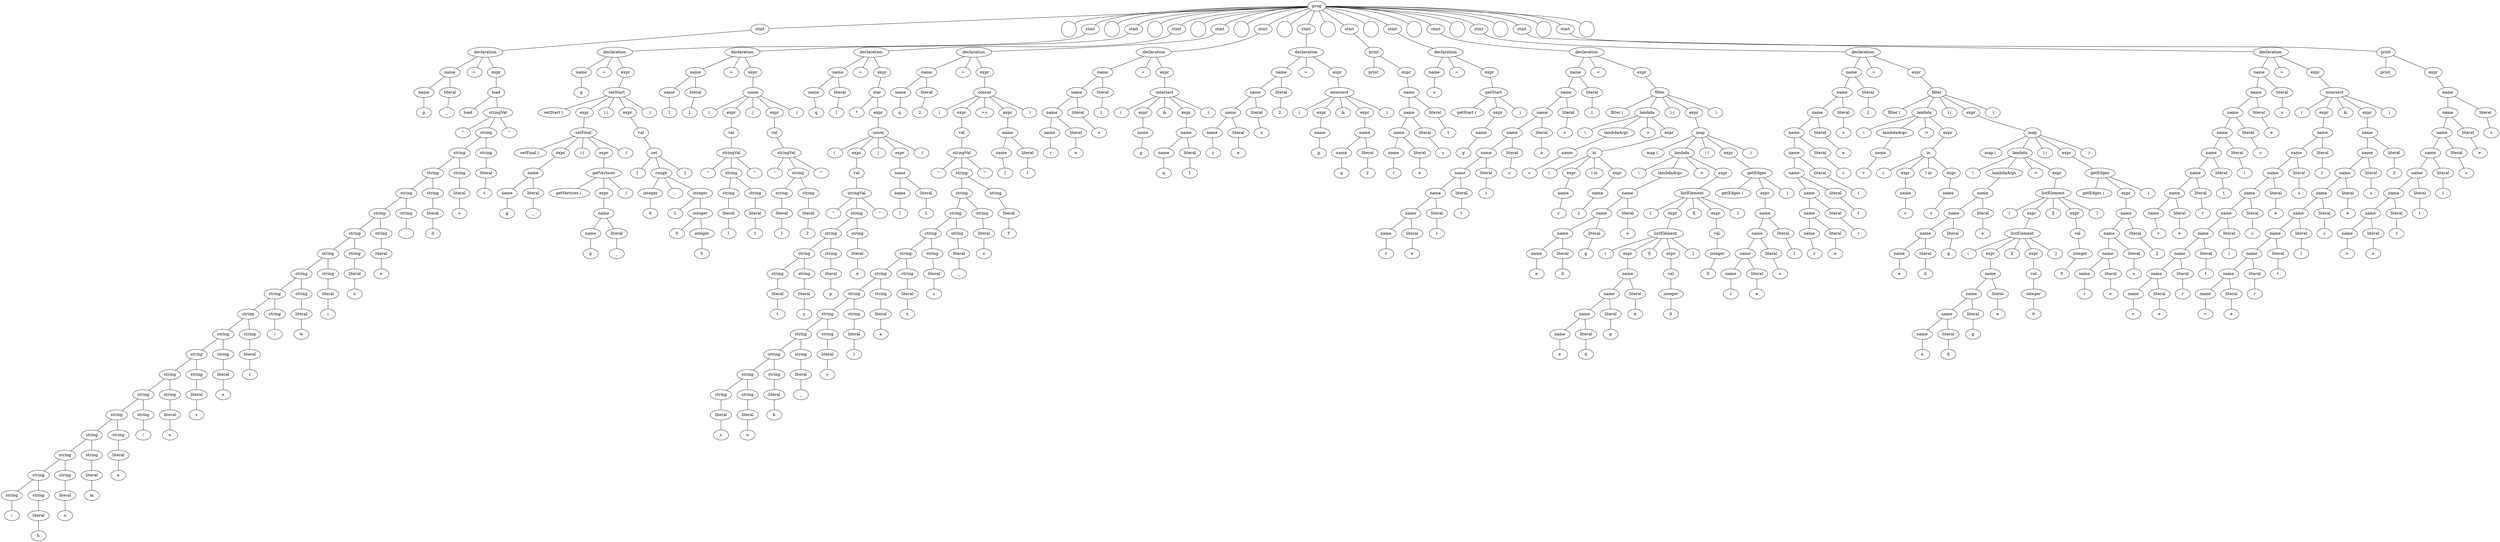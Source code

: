 graph parsing_tree {
0 [label=prog];
1 [label=stmt];
0 -- 1;
2 [label=declaration];
1 -- 2;
3 [label=name];
2 -- 3;
4 [label=name];
3 -- 4;
5 [label=g];
4 -- 5;
6 [label=literal];
3 -- 6;
7 [label=_];
6 -- 7;
8 [label=" = "];
2 -- 8;
9 [label=expr];
2 -- 9;
10 [label=load];
9 -- 10;
11 [label="load "];
10 -- 11;
12 [label=stringVal];
10 -- 12;
13 [label="\""];
12 -- 13;
14 [label=string];
12 -- 14;
15 [label=string];
14 -- 15;
16 [label=string];
15 -- 16;
17 [label=string];
16 -- 17;
18 [label=string];
17 -- 18;
19 [label=string];
18 -- 19;
20 [label=string];
19 -- 20;
21 [label=string];
20 -- 21;
22 [label=string];
21 -- 22;
23 [label=string];
22 -- 23;
24 [label=string];
23 -- 24;
25 [label=string];
24 -- 25;
26 [label=string];
25 -- 26;
27 [label=string];
26 -- 27;
28 [label=string];
27 -- 28;
29 [label=string];
28 -- 29;
30 [label=string];
29 -- 30;
31 [label=string];
30 -- 31;
32 [label=string];
31 -- 32;
33 [label="/"];
32 -- 33;
34 [label=string];
31 -- 34;
35 [label=literal];
34 -- 35;
36 [label=h];
35 -- 36;
37 [label=string];
30 -- 37;
38 [label=literal];
37 -- 38;
39 [label=o];
38 -- 39;
40 [label=string];
29 -- 40;
41 [label=literal];
40 -- 41;
42 [label=m];
41 -- 42;
43 [label=string];
28 -- 43;
44 [label=literal];
43 -- 44;
45 [label=e];
44 -- 45;
46 [label=string];
27 -- 46;
47 [label="/"];
46 -- 47;
48 [label=string];
26 -- 48;
49 [label=literal];
48 -- 49;
50 [label=u];
49 -- 50;
51 [label=string];
25 -- 51;
52 [label=literal];
51 -- 52;
53 [label=s];
52 -- 53;
54 [label=string];
24 -- 54;
55 [label=literal];
54 -- 55;
56 [label=e];
55 -- 56;
57 [label=string];
23 -- 57;
58 [label=literal];
57 -- 58;
59 [label=r];
58 -- 59;
60 [label=string];
22 -- 60;
61 [label="/"];
60 -- 61;
62 [label=string];
21 -- 62;
63 [label=literal];
62 -- 63;
64 [label=w];
63 -- 64;
65 [label=string];
20 -- 65;
66 [label=literal];
65 -- 66;
67 [label=i];
66 -- 67;
68 [label=string];
19 -- 68;
69 [label=literal];
68 -- 69;
70 [label=n];
69 -- 70;
71 [label=string];
18 -- 71;
72 [label=literal];
71 -- 72;
73 [label=e];
72 -- 73;
74 [label=string];
17 -- 74;
75 [label="."];
74 -- 75;
76 [label=string];
16 -- 76;
77 [label=literal];
76 -- 77;
78 [label=d];
77 -- 78;
79 [label=string];
15 -- 79;
80 [label=literal];
79 -- 80;
81 [label=o];
80 -- 81;
82 [label=string];
14 -- 82;
83 [label=literal];
82 -- 83;
84 [label=t];
83 -- 84;
85 [label="\""];
12 -- 85;
86 [label="\r\n"];
0 -- 86;
87 [label=stmt];
0 -- 87;
88 [label=declaration];
87 -- 88;
89 [label=name];
88 -- 89;
90 [label=g];
89 -- 90;
91 [label=" = "];
88 -- 91;
92 [label=expr];
88 -- 92;
93 [label=setStart];
92 -- 93;
94 [label="setStart ( "];
93 -- 94;
95 [label=expr];
93 -- 95;
96 [label=setFinal];
95 -- 96;
97 [label="setFinal ( "];
96 -- 97;
98 [label=expr];
96 -- 98;
99 [label=name];
98 -- 99;
100 [label=name];
99 -- 100;
101 [label=g];
100 -- 101;
102 [label=literal];
99 -- 102;
103 [label=_];
102 -- 103;
104 [label=" ) ( "];
96 -- 104;
105 [label=expr];
96 -- 105;
106 [label=getVertices];
105 -- 106;
107 [label="getVertices ( "];
106 -- 107;
108 [label=expr];
106 -- 108;
109 [label=name];
108 -- 109;
110 [label=name];
109 -- 110;
111 [label=g];
110 -- 111;
112 [label=literal];
109 -- 112;
113 [label=_];
112 -- 113;
114 [label=" )"];
106 -- 114;
115 [label=" )"];
96 -- 115;
116 [label=" ) ( "];
93 -- 116;
117 [label=expr];
93 -- 117;
118 [label=val];
117 -- 118;
119 [label=set];
118 -- 119;
120 [label="{ "];
119 -- 120;
121 [label=range];
119 -- 121;
122 [label=integer];
121 -- 122;
123 [label=0];
122 -- 123;
124 [label=".."];
121 -- 124;
125 [label=integer];
121 -- 125;
126 [label=1];
125 -- 126;
127 [label=integer];
125 -- 127;
128 [label=0];
127 -- 128;
129 [label=integer];
127 -- 129;
130 [label=0];
129 -- 130;
131 [label=" }"];
119 -- 131;
132 [label=" )"];
93 -- 132;
133 [label="\r\n"];
0 -- 133;
134 [label=stmt];
0 -- 134;
135 [label=declaration];
134 -- 135;
136 [label=name];
135 -- 136;
137 [label=name];
136 -- 137;
138 [label=l];
137 -- 138;
139 [label=literal];
136 -- 139;
140 [label=1];
139 -- 140;
141 [label=" = "];
135 -- 141;
142 [label=expr];
135 -- 142;
143 [label=union];
142 -- 143;
144 [label="( "];
143 -- 144;
145 [label=expr];
143 -- 145;
146 [label=val];
145 -- 146;
147 [label=stringVal];
146 -- 147;
148 [label="\""];
147 -- 148;
149 [label=string];
147 -- 149;
150 [label=string];
149 -- 150;
151 [label=literal];
150 -- 151;
152 [label=l];
151 -- 152;
153 [label=string];
149 -- 153;
154 [label=literal];
153 -- 154;
155 [label=1];
154 -- 155;
156 [label="\""];
147 -- 156;
157 [label=" | "];
143 -- 157;
158 [label=expr];
143 -- 158;
159 [label=val];
158 -- 159;
160 [label=stringVal];
159 -- 160;
161 [label="\""];
160 -- 161;
162 [label=string];
160 -- 162;
163 [label=string];
162 -- 163;
164 [label=literal];
163 -- 164;
165 [label=l];
164 -- 165;
166 [label=string];
162 -- 166;
167 [label=literal];
166 -- 167;
168 [label=2];
167 -- 168;
169 [label="\""];
160 -- 169;
170 [label=" )"];
143 -- 170;
171 [label="\r\n"];
0 -- 171;
172 [label=stmt];
0 -- 172;
173 [label=declaration];
172 -- 173;
174 [label=name];
173 -- 174;
175 [label=name];
174 -- 175;
176 [label=q];
175 -- 176;
177 [label=literal];
174 -- 177;
178 [label=1];
177 -- 178;
179 [label=" = "];
173 -- 179;
180 [label=expr];
173 -- 180;
181 [label=star];
180 -- 181;
182 [label="*"];
181 -- 182;
183 [label=expr];
181 -- 183;
184 [label=union];
183 -- 184;
185 [label="( "];
184 -- 185;
186 [label=expr];
184 -- 186;
187 [label=val];
186 -- 187;
188 [label=stringVal];
187 -- 188;
189 [label="\""];
188 -- 189;
190 [label=string];
188 -- 190;
191 [label=string];
190 -- 191;
192 [label=string];
191 -- 192;
193 [label=string];
192 -- 193;
194 [label=literal];
193 -- 194;
195 [label=t];
194 -- 195;
196 [label=string];
192 -- 196;
197 [label=literal];
196 -- 197;
198 [label=y];
197 -- 198;
199 [label=string];
191 -- 199;
200 [label=literal];
199 -- 200;
201 [label=p];
200 -- 201;
202 [label=string];
190 -- 202;
203 [label=literal];
202 -- 203;
204 [label=e];
203 -- 204;
205 [label="\""];
188 -- 205;
206 [label=" | "];
184 -- 206;
207 [label=expr];
184 -- 207;
208 [label=name];
207 -- 208;
209 [label=name];
208 -- 209;
210 [label=l];
209 -- 210;
211 [label=literal];
208 -- 211;
212 [label=1];
211 -- 212;
213 [label=" )"];
184 -- 213;
214 [label="\r\n"];
0 -- 214;
215 [label=stmt];
0 -- 215;
216 [label=declaration];
215 -- 216;
217 [label=name];
216 -- 217;
218 [label=name];
217 -- 218;
219 [label=q];
218 -- 219;
220 [label=literal];
217 -- 220;
221 [label=2];
220 -- 221;
222 [label=" = "];
216 -- 222;
223 [label=expr];
216 -- 223;
224 [label=concat];
223 -- 224;
225 [label="( "];
224 -- 225;
226 [label=expr];
224 -- 226;
227 [label=val];
226 -- 227;
228 [label=stringVal];
227 -- 228;
229 [label="\""];
228 -- 229;
230 [label=string];
228 -- 230;
231 [label=string];
230 -- 231;
232 [label=string];
231 -- 232;
233 [label=string];
232 -- 233;
234 [label=string];
233 -- 234;
235 [label=string];
234 -- 235;
236 [label=string];
235 -- 236;
237 [label=string];
236 -- 237;
238 [label=string];
237 -- 238;
239 [label=string];
238 -- 239;
240 [label=string];
239 -- 240;
241 [label=string];
240 -- 241;
242 [label=literal];
241 -- 242;
243 [label=s];
242 -- 243;
244 [label=string];
240 -- 244;
245 [label=literal];
244 -- 245;
246 [label=u];
245 -- 246;
247 [label=string];
239 -- 247;
248 [label=literal];
247 -- 248;
249 [label=b];
248 -- 249;
250 [label=string];
238 -- 250;
251 [label=literal];
250 -- 251;
252 [label=_];
251 -- 252;
253 [label=string];
237 -- 253;
254 [label=literal];
253 -- 254;
255 [label=c];
254 -- 255;
256 [label=string];
236 -- 256;
257 [label=literal];
256 -- 257;
258 [label=l];
257 -- 258;
259 [label=string];
235 -- 259;
260 [label=literal];
259 -- 260;
261 [label=a];
260 -- 261;
262 [label=string];
234 -- 262;
263 [label=literal];
262 -- 263;
264 [label=s];
263 -- 264;
265 [label=string];
233 -- 265;
266 [label=literal];
265 -- 266;
267 [label=s];
266 -- 267;
268 [label=string];
232 -- 268;
269 [label=literal];
268 -- 269;
270 [label=_];
269 -- 270;
271 [label=string];
231 -- 271;
272 [label=literal];
271 -- 272;
273 [label=o];
272 -- 273;
274 [label=string];
230 -- 274;
275 [label=literal];
274 -- 275;
276 [label=f];
275 -- 276;
277 [label="\""];
228 -- 277;
278 [label=" ++ "];
224 -- 278;
279 [label=expr];
224 -- 279;
280 [label=name];
279 -- 280;
281 [label=name];
280 -- 281;
282 [label=l];
281 -- 282;
283 [label=literal];
280 -- 283;
284 [label=1];
283 -- 284;
285 [label=" )"];
224 -- 285;
286 [label="\r\n"];
0 -- 286;
287 [label=stmt];
0 -- 287;
288 [label=declaration];
287 -- 288;
289 [label=name];
288 -- 289;
290 [label=name];
289 -- 290;
291 [label=name];
290 -- 291;
292 [label=name];
291 -- 292;
293 [label=r];
292 -- 293;
294 [label=literal];
291 -- 294;
295 [label=e];
294 -- 295;
296 [label=literal];
290 -- 296;
297 [label=s];
296 -- 297;
298 [label=literal];
289 -- 298;
299 [label=1];
298 -- 299;
300 [label=" = "];
288 -- 300;
301 [label=expr];
288 -- 301;
302 [label=intersect];
301 -- 302;
303 [label="( "];
302 -- 303;
304 [label=expr];
302 -- 304;
305 [label=name];
304 -- 305;
306 [label=g];
305 -- 306;
307 [label=" & "];
302 -- 307;
308 [label=expr];
302 -- 308;
309 [label=name];
308 -- 309;
310 [label=name];
309 -- 310;
311 [label=q];
310 -- 311;
312 [label=literal];
309 -- 312;
313 [label=1];
312 -- 313;
314 [label=" )"];
302 -- 314;
315 [label="\r\n"];
0 -- 315;
316 [label=stmt];
0 -- 316;
317 [label=declaration];
316 -- 317;
318 [label=name];
317 -- 318;
319 [label=name];
318 -- 319;
320 [label=name];
319 -- 320;
321 [label=name];
320 -- 321;
322 [label=r];
321 -- 322;
323 [label=literal];
320 -- 323;
324 [label=e];
323 -- 324;
325 [label=literal];
319 -- 325;
326 [label=s];
325 -- 326;
327 [label=literal];
318 -- 327;
328 [label=2];
327 -- 328;
329 [label=" = "];
317 -- 329;
330 [label=expr];
317 -- 330;
331 [label=intersect];
330 -- 331;
332 [label="( "];
331 -- 332;
333 [label=expr];
331 -- 333;
334 [label=name];
333 -- 334;
335 [label=g];
334 -- 335;
336 [label=" & "];
331 -- 336;
337 [label=expr];
331 -- 337;
338 [label=name];
337 -- 338;
339 [label=name];
338 -- 339;
340 [label=q];
339 -- 340;
341 [label=literal];
338 -- 341;
342 [label=2];
341 -- 342;
343 [label=" )"];
331 -- 343;
344 [label="\r\n"];
0 -- 344;
345 [label=stmt];
0 -- 345;
346 [label=print];
345 -- 346;
347 [label="print "];
346 -- 347;
348 [label=expr];
346 -- 348;
349 [label=name];
348 -- 349;
350 [label=name];
349 -- 350;
351 [label=name];
350 -- 351;
352 [label=name];
351 -- 352;
353 [label=r];
352 -- 353;
354 [label=literal];
351 -- 354;
355 [label=e];
354 -- 355;
356 [label=literal];
350 -- 356;
357 [label=s];
356 -- 357;
358 [label=literal];
349 -- 358;
359 [label=1];
358 -- 359;
360 [label="\r\n"];
0 -- 360;
361 [label=stmt];
0 -- 361;
362 [label=declaration];
361 -- 362;
363 [label=name];
362 -- 363;
364 [label=s];
363 -- 364;
365 [label=" = "];
362 -- 365;
366 [label=expr];
362 -- 366;
367 [label=getStart];
366 -- 367;
368 [label="getStart ( "];
367 -- 368;
369 [label=expr];
367 -- 369;
370 [label=name];
369 -- 370;
371 [label=g];
370 -- 371;
372 [label=" )"];
367 -- 372;
373 [label="\r\n"];
0 -- 373;
374 [label=stmt];
0 -- 374;
375 [label=declaration];
374 -- 375;
376 [label=name];
375 -- 376;
377 [label=name];
376 -- 377;
378 [label=name];
377 -- 378;
379 [label=name];
378 -- 379;
380 [label=name];
379 -- 380;
381 [label=name];
380 -- 381;
382 [label=name];
381 -- 382;
383 [label=name];
382 -- 383;
384 [label=name];
383 -- 384;
385 [label=v];
384 -- 385;
386 [label=literal];
383 -- 386;
387 [label=e];
386 -- 387;
388 [label=literal];
382 -- 388;
389 [label=r];
388 -- 389;
390 [label=literal];
381 -- 390;
391 [label=t];
390 -- 391;
392 [label=literal];
380 -- 392;
393 [label=i];
392 -- 393;
394 [label=literal];
379 -- 394;
395 [label=c];
394 -- 395;
396 [label=literal];
378 -- 396;
397 [label=e];
396 -- 397;
398 [label=literal];
377 -- 398;
399 [label=s];
398 -- 399;
400 [label=literal];
376 -- 400;
401 [label=1];
400 -- 401;
402 [label=" = "];
375 -- 402;
403 [label=expr];
375 -- 403;
404 [label=filter];
403 -- 404;
405 [label="filter ( "];
404 -- 405;
406 [label=lambda];
404 -- 406;
407 [label="\\"];
406 -- 407;
408 [label=lambdaArgs];
406 -- 408;
409 [label=name];
408 -- 409;
410 [label=v];
409 -- 410;
411 [label=" -> "];
406 -- 411;
412 [label=expr];
406 -- 412;
413 [label=in];
412 -- 413;
414 [label="( "];
413 -- 414;
415 [label=expr];
413 -- 415;
416 [label=name];
415 -- 416;
417 [label=v];
416 -- 417;
418 [label=" ) in "];
413 -- 418;
419 [label=expr];
413 -- 419;
420 [label=name];
419 -- 420;
421 [label=s];
420 -- 421;
422 [label=" ) ( "];
404 -- 422;
423 [label=expr];
404 -- 423;
424 [label=map];
423 -- 424;
425 [label="map ( "];
424 -- 425;
426 [label=lambda];
424 -- 426;
427 [label="\\"];
426 -- 427;
428 [label=lambdaArgs];
426 -- 428;
429 [label=name];
428 -- 429;
430 [label=name];
429 -- 430;
431 [label=name];
430 -- 431;
432 [label=name];
431 -- 432;
433 [label=e];
432 -- 433;
434 [label=literal];
431 -- 434;
435 [label=d];
434 -- 435;
436 [label=literal];
430 -- 436;
437 [label=g];
436 -- 437;
438 [label=literal];
429 -- 438;
439 [label=e];
438 -- 439;
440 [label=" -> "];
426 -- 440;
441 [label=expr];
426 -- 441;
442 [label=listElement];
441 -- 442;
443 [label="( "];
442 -- 443;
444 [label=expr];
442 -- 444;
445 [label=listElement];
444 -- 445;
446 [label="( "];
445 -- 446;
447 [label=expr];
445 -- 447;
448 [label=name];
447 -- 448;
449 [label=name];
448 -- 449;
450 [label=name];
449 -- 450;
451 [label=name];
450 -- 451;
452 [label=e];
451 -- 452;
453 [label=literal];
450 -- 453;
454 [label=d];
453 -- 454;
455 [label=literal];
449 -- 455;
456 [label=g];
455 -- 456;
457 [label=literal];
448 -- 457;
458 [label=e];
457 -- 458;
459 [label=" )[ "];
445 -- 459;
460 [label=expr];
445 -- 460;
461 [label=val];
460 -- 461;
462 [label=integer];
461 -- 462;
463 [label=0];
462 -- 463;
464 [label=" ]"];
445 -- 464;
465 [label=" )[ "];
442 -- 465;
466 [label=expr];
442 -- 466;
467 [label=val];
466 -- 467;
468 [label=integer];
467 -- 468;
469 [label=0];
468 -- 469;
470 [label=" ]"];
442 -- 470;
471 [label=" ) ( "];
424 -- 471;
472 [label=expr];
424 -- 472;
473 [label=getEdges];
472 -- 473;
474 [label="getEdges ( "];
473 -- 474;
475 [label=expr];
473 -- 475;
476 [label=name];
475 -- 476;
477 [label=name];
476 -- 477;
478 [label=name];
477 -- 478;
479 [label=name];
478 -- 479;
480 [label=r];
479 -- 480;
481 [label=literal];
478 -- 481;
482 [label=e];
481 -- 482;
483 [label=literal];
477 -- 483;
484 [label=s];
483 -- 484;
485 [label=literal];
476 -- 485;
486 [label=1];
485 -- 486;
487 [label=" )"];
473 -- 487;
488 [label=" )"];
424 -- 488;
489 [label=" )"];
404 -- 489;
490 [label="\r\n"];
0 -- 490;
491 [label=stmt];
0 -- 491;
492 [label=declaration];
491 -- 492;
493 [label=name];
492 -- 493;
494 [label=name];
493 -- 494;
495 [label=name];
494 -- 495;
496 [label=name];
495 -- 496;
497 [label=name];
496 -- 497;
498 [label=name];
497 -- 498;
499 [label=name];
498 -- 499;
500 [label=name];
499 -- 500;
501 [label=name];
500 -- 501;
502 [label=v];
501 -- 502;
503 [label=literal];
500 -- 503;
504 [label=e];
503 -- 504;
505 [label=literal];
499 -- 505;
506 [label=r];
505 -- 506;
507 [label=literal];
498 -- 507;
508 [label=t];
507 -- 508;
509 [label=literal];
497 -- 509;
510 [label=i];
509 -- 510;
511 [label=literal];
496 -- 511;
512 [label=c];
511 -- 512;
513 [label=literal];
495 -- 513;
514 [label=e];
513 -- 514;
515 [label=literal];
494 -- 515;
516 [label=s];
515 -- 516;
517 [label=literal];
493 -- 517;
518 [label=2];
517 -- 518;
519 [label=" = "];
492 -- 519;
520 [label=expr];
492 -- 520;
521 [label=filter];
520 -- 521;
522 [label="filter ( "];
521 -- 522;
523 [label=lambda];
521 -- 523;
524 [label="\\"];
523 -- 524;
525 [label=lambdaArgs];
523 -- 525;
526 [label=name];
525 -- 526;
527 [label=v];
526 -- 527;
528 [label=" -> "];
523 -- 528;
529 [label=expr];
523 -- 529;
530 [label=in];
529 -- 530;
531 [label="( "];
530 -- 531;
532 [label=expr];
530 -- 532;
533 [label=name];
532 -- 533;
534 [label=v];
533 -- 534;
535 [label=" ) in "];
530 -- 535;
536 [label=expr];
530 -- 536;
537 [label=name];
536 -- 537;
538 [label=s];
537 -- 538;
539 [label=" ) ( "];
521 -- 539;
540 [label=expr];
521 -- 540;
541 [label=map];
540 -- 541;
542 [label="map ( "];
541 -- 542;
543 [label=lambda];
541 -- 543;
544 [label="\\"];
543 -- 544;
545 [label=lambdaArgs];
543 -- 545;
546 [label=name];
545 -- 546;
547 [label=name];
546 -- 547;
548 [label=name];
547 -- 548;
549 [label=name];
548 -- 549;
550 [label=e];
549 -- 550;
551 [label=literal];
548 -- 551;
552 [label=d];
551 -- 552;
553 [label=literal];
547 -- 553;
554 [label=g];
553 -- 554;
555 [label=literal];
546 -- 555;
556 [label=e];
555 -- 556;
557 [label=" -> "];
543 -- 557;
558 [label=expr];
543 -- 558;
559 [label=listElement];
558 -- 559;
560 [label="( "];
559 -- 560;
561 [label=expr];
559 -- 561;
562 [label=listElement];
561 -- 562;
563 [label="( "];
562 -- 563;
564 [label=expr];
562 -- 564;
565 [label=name];
564 -- 565;
566 [label=name];
565 -- 566;
567 [label=name];
566 -- 567;
568 [label=name];
567 -- 568;
569 [label=e];
568 -- 569;
570 [label=literal];
567 -- 570;
571 [label=d];
570 -- 571;
572 [label=literal];
566 -- 572;
573 [label=g];
572 -- 573;
574 [label=literal];
565 -- 574;
575 [label=e];
574 -- 575;
576 [label=" )[ "];
562 -- 576;
577 [label=expr];
562 -- 577;
578 [label=val];
577 -- 578;
579 [label=integer];
578 -- 579;
580 [label=0];
579 -- 580;
581 [label=" ]"];
562 -- 581;
582 [label=" )[ "];
559 -- 582;
583 [label=expr];
559 -- 583;
584 [label=val];
583 -- 584;
585 [label=integer];
584 -- 585;
586 [label=0];
585 -- 586;
587 [label=" ]"];
559 -- 587;
588 [label=" ) ( "];
541 -- 588;
589 [label=expr];
541 -- 589;
590 [label=getEdges];
589 -- 590;
591 [label="getEdges ( "];
590 -- 591;
592 [label=expr];
590 -- 592;
593 [label=name];
592 -- 593;
594 [label=name];
593 -- 594;
595 [label=name];
594 -- 595;
596 [label=name];
595 -- 596;
597 [label=r];
596 -- 597;
598 [label=literal];
595 -- 598;
599 [label=e];
598 -- 599;
600 [label=literal];
594 -- 600;
601 [label=s];
600 -- 601;
602 [label=literal];
593 -- 602;
603 [label=2];
602 -- 603;
604 [label=" )"];
590 -- 604;
605 [label=" )"];
541 -- 605;
606 [label=" )"];
521 -- 606;
607 [label="\r\n"];
0 -- 607;
608 [label=stmt];
0 -- 608;
609 [label=declaration];
608 -- 609;
610 [label=name];
609 -- 610;
611 [label=name];
610 -- 611;
612 [label=name];
611 -- 612;
613 [label=name];
612 -- 613;
614 [label=name];
613 -- 614;
615 [label=name];
614 -- 615;
616 [label=name];
615 -- 616;
617 [label=name];
616 -- 617;
618 [label=v];
617 -- 618;
619 [label=literal];
616 -- 619;
620 [label=e];
619 -- 620;
621 [label=literal];
615 -- 621;
622 [label=r];
621 -- 622;
623 [label=literal];
614 -- 623;
624 [label=t];
623 -- 624;
625 [label=literal];
613 -- 625;
626 [label=i];
625 -- 626;
627 [label=literal];
612 -- 627;
628 [label=c];
627 -- 628;
629 [label=literal];
611 -- 629;
630 [label=e];
629 -- 630;
631 [label=literal];
610 -- 631;
632 [label=s];
631 -- 632;
633 [label=" = "];
609 -- 633;
634 [label=expr];
609 -- 634;
635 [label=intersect];
634 -- 635;
636 [label="( "];
635 -- 636;
637 [label=expr];
635 -- 637;
638 [label=name];
637 -- 638;
639 [label=name];
638 -- 639;
640 [label=name];
639 -- 640;
641 [label=name];
640 -- 641;
642 [label=name];
641 -- 642;
643 [label=name];
642 -- 643;
644 [label=name];
643 -- 644;
645 [label=name];
644 -- 645;
646 [label=name];
645 -- 646;
647 [label=v];
646 -- 647;
648 [label=literal];
645 -- 648;
649 [label=e];
648 -- 649;
650 [label=literal];
644 -- 650;
651 [label=r];
650 -- 651;
652 [label=literal];
643 -- 652;
653 [label=t];
652 -- 653;
654 [label=literal];
642 -- 654;
655 [label=i];
654 -- 655;
656 [label=literal];
641 -- 656;
657 [label=c];
656 -- 657;
658 [label=literal];
640 -- 658;
659 [label=e];
658 -- 659;
660 [label=literal];
639 -- 660;
661 [label=s];
660 -- 661;
662 [label=literal];
638 -- 662;
663 [label=1];
662 -- 663;
664 [label=" & "];
635 -- 664;
665 [label=expr];
635 -- 665;
666 [label=name];
665 -- 666;
667 [label=name];
666 -- 667;
668 [label=name];
667 -- 668;
669 [label=name];
668 -- 669;
670 [label=name];
669 -- 670;
671 [label=name];
670 -- 671;
672 [label=name];
671 -- 672;
673 [label=name];
672 -- 673;
674 [label=name];
673 -- 674;
675 [label=v];
674 -- 675;
676 [label=literal];
673 -- 676;
677 [label=e];
676 -- 677;
678 [label=literal];
672 -- 678;
679 [label=r];
678 -- 679;
680 [label=literal];
671 -- 680;
681 [label=t];
680 -- 681;
682 [label=literal];
670 -- 682;
683 [label=i];
682 -- 683;
684 [label=literal];
669 -- 684;
685 [label=c];
684 -- 685;
686 [label=literal];
668 -- 686;
687 [label=e];
686 -- 687;
688 [label=literal];
667 -- 688;
689 [label=s];
688 -- 689;
690 [label=literal];
666 -- 690;
691 [label=2];
690 -- 691;
692 [label=" )"];
635 -- 692;
693 [label="\r\n"];
0 -- 693;
694 [label=stmt];
0 -- 694;
695 [label=print];
694 -- 695;
696 [label="print "];
695 -- 696;
697 [label=expr];
695 -- 697;
698 [label=name];
697 -- 698;
699 [label=name];
698 -- 699;
700 [label=name];
699 -- 700;
701 [label=name];
700 -- 701;
702 [label=name];
701 -- 702;
703 [label=name];
702 -- 703;
704 [label=name];
703 -- 704;
705 [label=name];
704 -- 705;
706 [label=v];
705 -- 706;
707 [label=literal];
704 -- 707;
708 [label=e];
707 -- 708;
709 [label=literal];
703 -- 709;
710 [label=r];
709 -- 710;
711 [label=literal];
702 -- 711;
712 [label=t];
711 -- 712;
713 [label=literal];
701 -- 713;
714 [label=i];
713 -- 714;
715 [label=literal];
700 -- 715;
716 [label=c];
715 -- 716;
717 [label=literal];
699 -- 717;
718 [label=e];
717 -- 718;
719 [label=literal];
698 -- 719;
720 [label=s];
719 -- 720;
721 [label="\r\n"];
0 -- 721;
}
